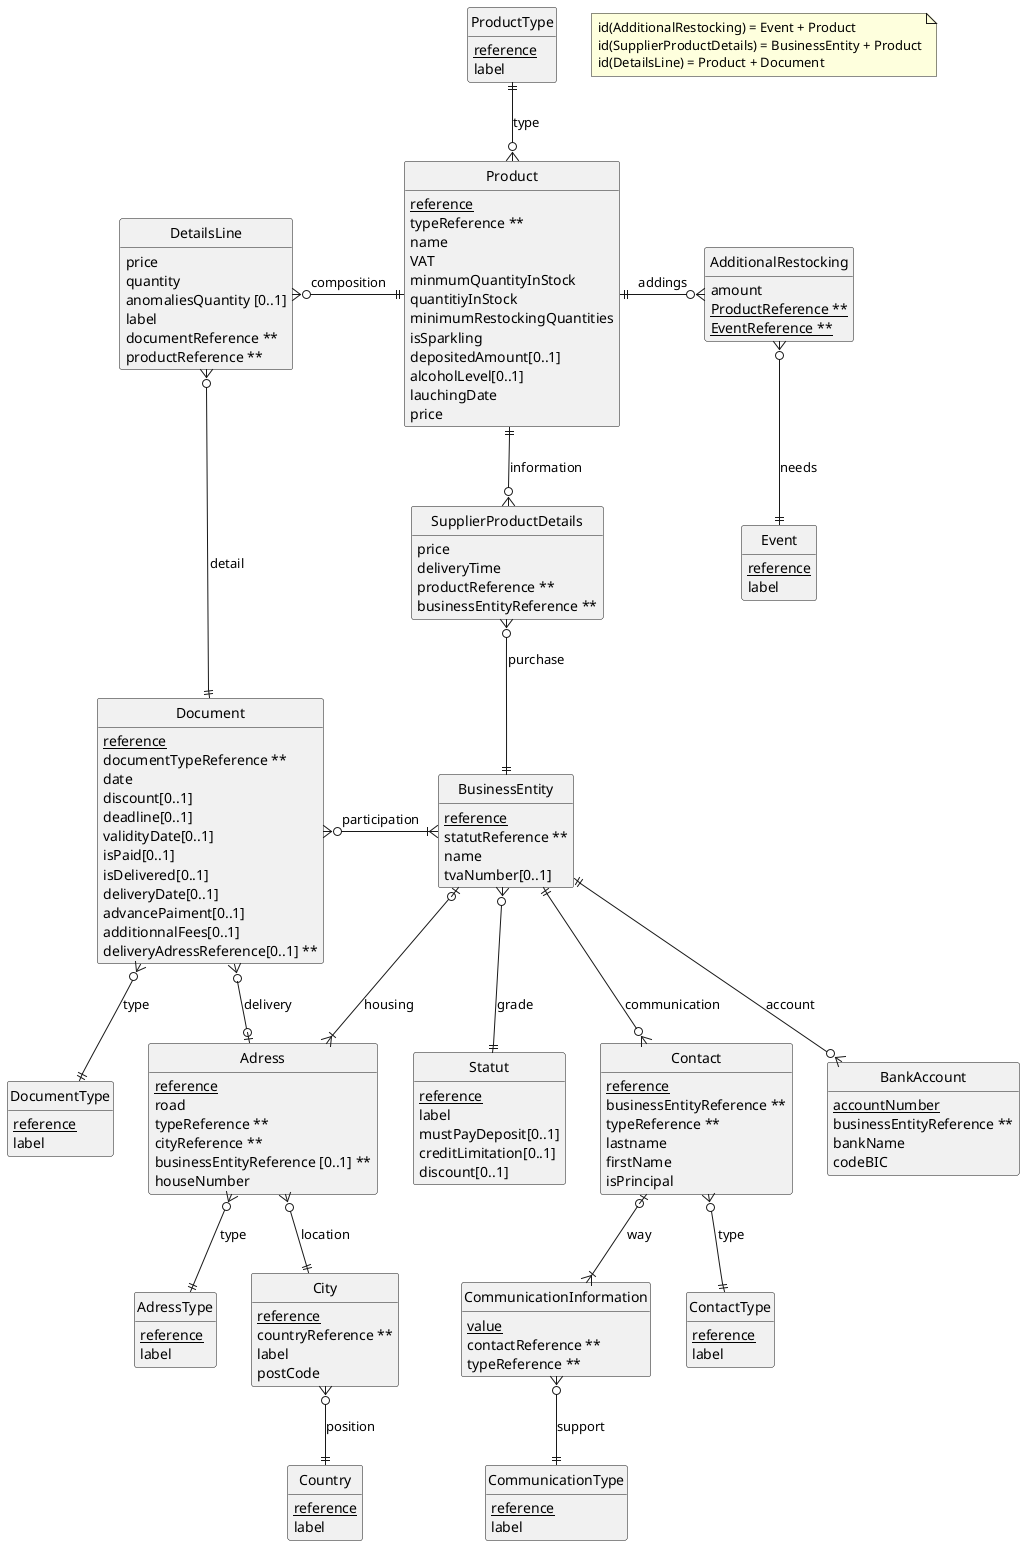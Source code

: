 @startuml
class Event {
    {static}reference
    label
}

class AdditionalRestocking {
    amount
    {static}ProductReference **
    {static}EventReference **
}

class Product {
    {static}reference
    typeReference **
    name
    VAT
    minmumQuantityInStock
    quantitiyInStock
    minimumRestockingQuantities
    isSparkling
    depositedAmount[0..1]
    alcoholLevel[0..1]
    lauchingDate
    price
}

entity BusinessEntity{
    {static}reference
    statutReference **
    name
    tvaNumber[0..1]
}

class Document {
    {static}reference
    documentTypeReference **
    date
    discount[0..1]
    deadline[0..1]
    validityDate[0..1]
    isPaid[0..1]
    isDelivered[0..1]
    deliveryDate[0..1]
    advancePaiment[0..1]
    additionnalFees[0..1]
    deliveryAdressReference[0..1] **
}

class DocumentType {
    {static}reference
    label
}

class ProductType {
    {static}reference
    label
}

class BankAccount {
    {static}accountNumber
    businessEntityReference **
    bankName
    codeBIC
}

entity Statut{
    {static}reference
    label
    mustPayDeposit[0..1]
    creditLimitation[0..1]
    discount[0..1]
}

entity Contact{
    {static}reference
    businessEntityReference **
    typeReference **
    lastname
    firstName
    isPrincipal
}

entity CommunicationInformation{
    {static}value
    contactReference **
    typeReference **
}

entity CommunicationType{
    {static}reference
    label
}

entity Adress{
    {static}reference 
    road
    typeReference **
    cityReference **
    businessEntityReference [0..1] **
    houseNumber
}

class AdressType {
    {static}reference
    label
}

entity ContactType{
    {static}reference
    label
}

entity City{
    {static}reference
    countryReference **
    label
    postCode
}

entity Country{
    {static}reference
    label
}


class DetailsLine {
    price
    quantity
    anomaliesQuantity [0..1]
    label
    documentReference **
    productReference **
}

class SupplierProductDetails {
    price
    deliveryTime
    productReference **
    businessEntityReference **
}

Document}o-|{BusinessEntity : participation
Document}o-o|Adress : delivery
SupplierProductDetails}o--||BusinessEntity : purchase

Document}o--||DocumentType : type
BusinessEntity||--o{BankAccount : account
BusinessEntity}o--||Statut : grade
BusinessEntity||--o{Contact : communication
BusinessEntity|o--|{Adress : housing

Product||-o{AdditionalRestocking : addings
Product||-down-o{SupplierProductDetails : information
DetailsLine}o-||Product : composition
AdditionalRestocking}o--||Event : needs

DetailsLine}o--||Document : detail
Product }o-up-||ProductType : type
Adress}o--||AdressType : type

Contact |o--|{ CommunicationInformation : way
Contact }o--|| ContactType : type
CommunicationInformation }o--|| CommunicationType : support

Adress}o--|| City : location
City }o-down-|| Country : position

note "id(AdditionalRestocking) = Event + Product\nid(SupplierProductDetails) = BusinessEntity + Product\nid(DetailsLine) = Product + Document" as idNote

hide circle
hide methods
@enduml